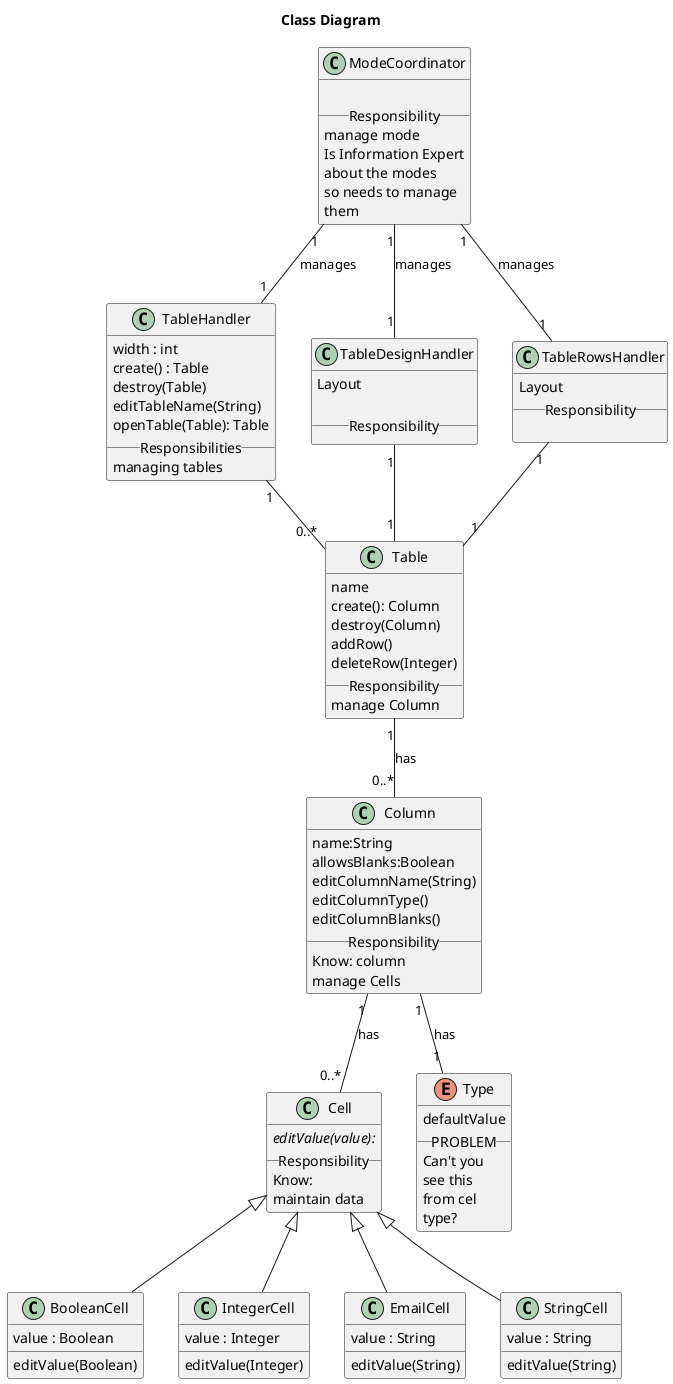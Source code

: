 @startuml
title Class Diagram

class ModeCoordinator
{

__Responsibility__
manage mode
Is Information Expert
about the modes
so needs to manage
them
}

ModeCoordinator "1" -- "1" TableHandler:  manages
ModeCoordinator "1" -- "1" TableDesignHandler:  manages
ModeCoordinator "1" -- "1" TableRowsHandler:  manages

class TableHandler
{
    width : int
    create() : Table
    destroy(Table)
    editTableName(String)
    openTable(Table): Table
    __Responsibilities__
    managing tables
}
TableHandler "1" -- "0..*" Table
TableDesignHandler "1" -- "1" Table
TableRowsHandler "1" -- "1" Table


class TableDesignHandler
{
    Layout

__Responsibility__
}

class TableRowsHandler
{
    Layout
__Responsibility__

}

class Table{
    name
    create(): Column
    destroy(Column)
    addRow()
    deleteRow(Integer)
__Responsibility__
manage Column
}



class Cell
{
editValue(value): {abstract}
__Responsibility__
Know:
maintain data
}
Cell <|-- BooleanCell
Cell <|-- IntegerCell
Cell <|-- EmailCell
Cell <|-- StringCell

class Column
{
name:String
allowsBlanks:Boolean
    editColumnName(String)
    editColumnType()
    editColumnBlanks()
__Responsibility__
Know: column
manage Cells
}
Column "1" -- "1" Type: has
Enum Type
{
    defaultValue
    __PROBLEM__
    Can't you
    see this
    from cel
    type?
}

Table "1" -- "0..*" Column: has
Column "1" -- "0..*" Cell: has

class BooleanCell
{
value : Boolean
editValue(Boolean)
}
class StringCell
{
value : String
editValue(String)
}
class EmailCell
{
value : String
editValue(String)
}
class IntegerCell
{
value : Integer
editValue(Integer)
}
@enduml
